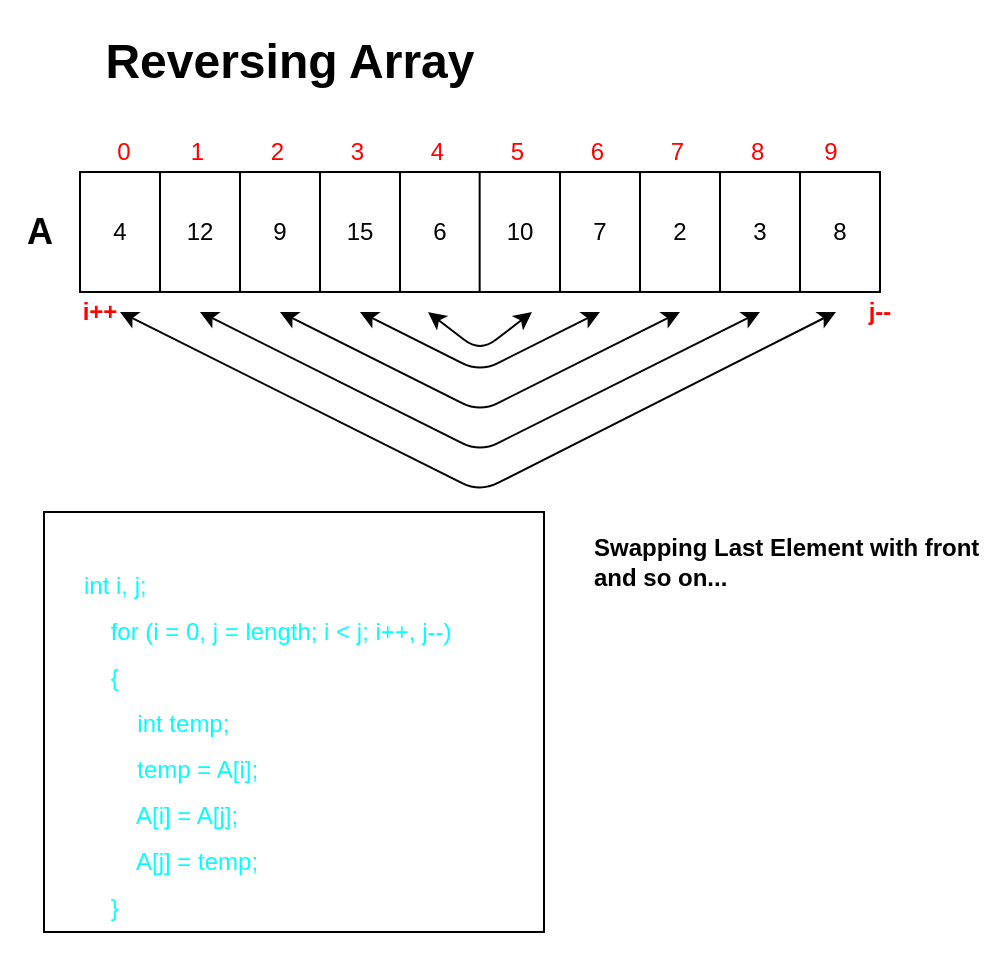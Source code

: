 <mxfile>
    <diagram id="sCDzfUCFPTz3mCYS-pL_" name="Page-1">
        <mxGraphModel dx="734" dy="585" grid="0" gridSize="10" guides="1" tooltips="1" connect="1" arrows="1" fold="1" page="1" pageScale="1" pageWidth="850" pageHeight="1100" background="none" math="0" shadow="0">
            <root>
                <mxCell id="0"/>
                <mxCell id="1" parent="0"/>
                <mxCell id="2" value="" style="rounded=0;whiteSpace=wrap;html=1;" parent="1" vertex="1">
                    <mxGeometry x="160" y="120" width="400" height="60" as="geometry"/>
                </mxCell>
                <mxCell id="5" value="" style="endArrow=none;html=1;" parent="1" edge="1">
                    <mxGeometry width="50" height="50" relative="1" as="geometry">
                        <mxPoint x="200" y="180" as="sourcePoint"/>
                        <mxPoint x="200" y="120" as="targetPoint"/>
                    </mxGeometry>
                </mxCell>
                <mxCell id="6" value="" style="endArrow=none;html=1;" parent="1" edge="1">
                    <mxGeometry width="50" height="50" relative="1" as="geometry">
                        <mxPoint x="240" y="180" as="sourcePoint"/>
                        <mxPoint x="240" y="120" as="targetPoint"/>
                    </mxGeometry>
                </mxCell>
                <mxCell id="7" value="" style="endArrow=none;html=1;" parent="1" edge="1">
                    <mxGeometry width="50" height="50" relative="1" as="geometry">
                        <mxPoint x="280" y="180" as="sourcePoint"/>
                        <mxPoint x="280" y="120" as="targetPoint"/>
                    </mxGeometry>
                </mxCell>
                <mxCell id="8" value="" style="endArrow=none;html=1;" parent="1" edge="1">
                    <mxGeometry width="50" height="50" relative="1" as="geometry">
                        <mxPoint x="320" y="180" as="sourcePoint"/>
                        <mxPoint x="320" y="120" as="targetPoint"/>
                    </mxGeometry>
                </mxCell>
                <mxCell id="9" value="" style="endArrow=none;html=1;" parent="1" edge="1">
                    <mxGeometry width="50" height="50" relative="1" as="geometry">
                        <mxPoint x="480" y="180" as="sourcePoint"/>
                        <mxPoint x="480" y="120" as="targetPoint"/>
                    </mxGeometry>
                </mxCell>
                <mxCell id="10" value="" style="endArrow=none;html=1;" parent="1" edge="1">
                    <mxGeometry width="50" height="50" relative="1" as="geometry">
                        <mxPoint x="440" y="180" as="sourcePoint"/>
                        <mxPoint x="440" y="120" as="targetPoint"/>
                    </mxGeometry>
                </mxCell>
                <mxCell id="11" value="" style="endArrow=none;html=1;" parent="1" edge="1">
                    <mxGeometry width="50" height="50" relative="1" as="geometry">
                        <mxPoint x="400" y="180" as="sourcePoint"/>
                        <mxPoint x="400" y="120" as="targetPoint"/>
                    </mxGeometry>
                </mxCell>
                <mxCell id="12" value="" style="endArrow=none;html=1;" parent="1" edge="1">
                    <mxGeometry width="50" height="50" relative="1" as="geometry">
                        <mxPoint x="359.83" y="180" as="sourcePoint"/>
                        <mxPoint x="359.83" y="120" as="targetPoint"/>
                    </mxGeometry>
                </mxCell>
                <mxCell id="13" value="" style="endArrow=none;html=1;" parent="1" edge="1">
                    <mxGeometry width="50" height="50" relative="1" as="geometry">
                        <mxPoint x="520" y="180" as="sourcePoint"/>
                        <mxPoint x="520" y="120" as="targetPoint"/>
                    </mxGeometry>
                </mxCell>
                <mxCell id="14" value="" style="endArrow=classic;startArrow=classic;html=1;" parent="1" edge="1">
                    <mxGeometry width="50" height="50" relative="1" as="geometry">
                        <mxPoint x="180" y="190" as="sourcePoint"/>
                        <mxPoint x="538" y="190" as="targetPoint"/>
                        <Array as="points">
                            <mxPoint x="360" y="280"/>
                        </Array>
                    </mxGeometry>
                </mxCell>
                <mxCell id="17" value="&amp;nbsp; &amp;nbsp;4&lt;span style=&quot;white-space: pre&quot;&gt;&#9;&lt;/span&gt;" style="text;html=1;strokeColor=none;fillColor=none;align=center;verticalAlign=middle;whiteSpace=wrap;rounded=0;" parent="1" vertex="1">
                    <mxGeometry x="160" y="140" width="40" height="20" as="geometry"/>
                </mxCell>
                <mxCell id="18" value="12" style="text;html=1;strokeColor=none;fillColor=none;align=center;verticalAlign=middle;whiteSpace=wrap;rounded=0;" parent="1" vertex="1">
                    <mxGeometry x="200" y="140" width="40" height="20" as="geometry"/>
                </mxCell>
                <mxCell id="19" value="3" style="text;html=1;strokeColor=none;fillColor=none;align=center;verticalAlign=middle;whiteSpace=wrap;rounded=0;" parent="1" vertex="1">
                    <mxGeometry x="480" y="140" width="40" height="20" as="geometry"/>
                </mxCell>
                <mxCell id="20" value="9" style="text;html=1;strokeColor=none;fillColor=none;align=center;verticalAlign=middle;whiteSpace=wrap;rounded=0;" parent="1" vertex="1">
                    <mxGeometry x="240" y="140" width="40" height="20" as="geometry"/>
                </mxCell>
                <mxCell id="21" value="2" style="text;html=1;strokeColor=none;fillColor=none;align=center;verticalAlign=middle;whiteSpace=wrap;rounded=0;" parent="1" vertex="1">
                    <mxGeometry x="440" y="140" width="40" height="20" as="geometry"/>
                </mxCell>
                <mxCell id="22" value="7" style="text;html=1;strokeColor=none;fillColor=none;align=center;verticalAlign=middle;whiteSpace=wrap;rounded=0;" parent="1" vertex="1">
                    <mxGeometry x="400" y="140" width="40" height="20" as="geometry"/>
                </mxCell>
                <mxCell id="23" value="10" style="text;html=1;strokeColor=none;fillColor=none;align=center;verticalAlign=middle;whiteSpace=wrap;rounded=0;" parent="1" vertex="1">
                    <mxGeometry x="360" y="140" width="40" height="20" as="geometry"/>
                </mxCell>
                <mxCell id="24" value="6" style="text;html=1;strokeColor=none;fillColor=none;align=center;verticalAlign=middle;whiteSpace=wrap;rounded=0;" parent="1" vertex="1">
                    <mxGeometry x="320" y="140" width="40" height="20" as="geometry"/>
                </mxCell>
                <mxCell id="25" value="15" style="text;html=1;strokeColor=none;fillColor=none;align=center;verticalAlign=middle;whiteSpace=wrap;rounded=0;" parent="1" vertex="1">
                    <mxGeometry x="280" y="140" width="40" height="20" as="geometry"/>
                </mxCell>
                <mxCell id="28" value="8" style="text;html=1;strokeColor=none;fillColor=none;align=center;verticalAlign=middle;whiteSpace=wrap;rounded=0;" parent="1" vertex="1">
                    <mxGeometry x="520" y="140" width="40" height="20" as="geometry"/>
                </mxCell>
                <mxCell id="29" value="" style="endArrow=classic;startArrow=classic;html=1;" parent="1" edge="1">
                    <mxGeometry width="50" height="50" relative="1" as="geometry">
                        <mxPoint x="220" y="190" as="sourcePoint"/>
                        <mxPoint x="500" y="190" as="targetPoint"/>
                        <Array as="points">
                            <mxPoint x="360" y="260"/>
                        </Array>
                    </mxGeometry>
                </mxCell>
                <mxCell id="30" value="" style="endArrow=classic;startArrow=classic;html=1;" parent="1" edge="1">
                    <mxGeometry width="50" height="50" relative="1" as="geometry">
                        <mxPoint x="260" y="190" as="sourcePoint"/>
                        <mxPoint x="460" y="190" as="targetPoint"/>
                        <Array as="points">
                            <mxPoint x="360" y="240"/>
                        </Array>
                    </mxGeometry>
                </mxCell>
                <mxCell id="31" value="" style="endArrow=classic;startArrow=classic;html=1;" parent="1" edge="1">
                    <mxGeometry width="50" height="50" relative="1" as="geometry">
                        <mxPoint x="300" y="190" as="sourcePoint"/>
                        <mxPoint x="420" y="190" as="targetPoint"/>
                        <Array as="points">
                            <mxPoint x="360" y="220"/>
                        </Array>
                    </mxGeometry>
                </mxCell>
                <mxCell id="32" value="" style="endArrow=classic;startArrow=classic;html=1;" parent="1" edge="1">
                    <mxGeometry width="50" height="50" relative="1" as="geometry">
                        <mxPoint x="334" y="190" as="sourcePoint"/>
                        <mxPoint x="386" y="190" as="targetPoint"/>
                        <Array as="points">
                            <mxPoint x="360" y="210"/>
                        </Array>
                    </mxGeometry>
                </mxCell>
                <mxCell id="33" value="&lt;h1&gt;&lt;b&gt;Reversing Array&lt;/b&gt;&lt;/h1&gt;" style="text;html=1;strokeColor=none;fillColor=none;align=center;verticalAlign=middle;whiteSpace=wrap;rounded=0;" parent="1" vertex="1">
                    <mxGeometry x="160" y="40" width="210" height="50" as="geometry"/>
                </mxCell>
                <mxCell id="34" value="&lt;font color=&quot;#ff0000&quot;&gt;&amp;nbsp; &amp;nbsp; &amp;nbsp;0&amp;nbsp; &amp;nbsp; &amp;nbsp; &amp;nbsp; &amp;nbsp;1&amp;nbsp; &amp;nbsp; &amp;nbsp; &amp;nbsp; &amp;nbsp; 2&amp;nbsp; &amp;nbsp; &amp;nbsp; &amp;nbsp; &amp;nbsp; 3&amp;nbsp; &amp;nbsp; &amp;nbsp; &amp;nbsp; &amp;nbsp; 4&amp;nbsp; &amp;nbsp; &amp;nbsp; &amp;nbsp; &amp;nbsp; 5&amp;nbsp; &amp;nbsp; &amp;nbsp; &amp;nbsp; &amp;nbsp; 6&amp;nbsp; &amp;nbsp; &amp;nbsp; &amp;nbsp; &amp;nbsp; 7&amp;nbsp; &amp;nbsp; &amp;nbsp; &amp;nbsp; &amp;nbsp; 8&amp;nbsp; &amp;nbsp; &amp;nbsp; &amp;nbsp; &amp;nbsp;9&lt;/font&gt;" style="text;html=1;strokeColor=none;fillColor=none;align=left;verticalAlign=middle;whiteSpace=wrap;rounded=0;" parent="1" vertex="1">
                    <mxGeometry x="160" y="100" width="400" height="20" as="geometry"/>
                </mxCell>
                <mxCell id="35" value="&lt;h2&gt;&lt;b&gt;A&lt;/b&gt;&lt;/h2&gt;" style="text;html=1;strokeColor=none;fillColor=none;align=center;verticalAlign=middle;whiteSpace=wrap;rounded=0;" parent="1" vertex="1">
                    <mxGeometry x="120" y="130" width="40" height="40" as="geometry"/>
                </mxCell>
                <mxCell id="36" value="&lt;b&gt;&lt;font color=&quot;#ff0000&quot;&gt;j--&lt;/font&gt;&lt;/b&gt;" style="text;html=1;strokeColor=none;fillColor=none;align=center;verticalAlign=middle;whiteSpace=wrap;rounded=0;" parent="1" vertex="1">
                    <mxGeometry x="540" y="180" width="40" height="20" as="geometry"/>
                </mxCell>
                <mxCell id="37" value="&lt;b&gt;&lt;font color=&quot;#ff0000&quot;&gt;i++&lt;/font&gt;&lt;/b&gt;" style="text;html=1;strokeColor=none;fillColor=none;align=center;verticalAlign=middle;whiteSpace=wrap;rounded=0;" parent="1" vertex="1">
                    <mxGeometry x="150" y="180" width="40" height="20" as="geometry"/>
                </mxCell>
                <mxCell id="38" value="&lt;b&gt;&lt;font color=&quot;#ffffff&quot;&gt;&lt;br&gt;Algorithm&lt;/font&gt;&lt;/b&gt;&lt;br&gt;&lt;div style=&quot;line-height: 23px&quot;&gt;&lt;div&gt;&lt;font color=&quot;#00ffff&quot;&gt;int i, j;&lt;/font&gt;&lt;/div&gt;&lt;div&gt;&lt;font color=&quot;#00ffff&quot;&gt;&amp;nbsp; &amp;nbsp; for (i = 0, j = length; i &amp;lt; j; i++, j--)&lt;/font&gt;&lt;/div&gt;&lt;div&gt;&lt;font color=&quot;#00ffff&quot;&gt;&amp;nbsp; &amp;nbsp; {&lt;/font&gt;&lt;/div&gt;&lt;div&gt;&lt;font color=&quot;#00ffff&quot;&gt;&amp;nbsp; &amp;nbsp; &amp;nbsp; &amp;nbsp; int temp;&lt;/font&gt;&lt;/div&gt;&lt;div&gt;&lt;font color=&quot;#00ffff&quot;&gt;&amp;nbsp; &amp;nbsp; &amp;nbsp; &amp;nbsp; temp = A[i];&lt;/font&gt;&lt;/div&gt;&lt;div&gt;&lt;font color=&quot;#00ffff&quot;&gt;&amp;nbsp; &amp;nbsp; &amp;nbsp; &amp;nbsp; A[i] = A[j];&lt;/font&gt;&lt;/div&gt;&lt;div&gt;&lt;font color=&quot;#00ffff&quot;&gt;&amp;nbsp; &amp;nbsp; &amp;nbsp; &amp;nbsp; A[j] = temp;&lt;/font&gt;&lt;/div&gt;&lt;div&gt;&lt;font color=&quot;#00ffff&quot;&gt;&amp;nbsp; &amp;nbsp; }&lt;/font&gt;&lt;/div&gt;&lt;/div&gt;&lt;b&gt;&lt;br&gt;&lt;/b&gt;" style="text;html=1;strokeColor=none;fillColor=none;align=left;verticalAlign=top;whiteSpace=wrap;rounded=0;" parent="1" vertex="1">
                    <mxGeometry x="160" y="280" width="310" height="200" as="geometry"/>
                </mxCell>
                <mxCell id="39" value="&lt;br&gt;&lt;br&gt;&lt;br&gt;" style="whiteSpace=wrap;html=1;align=left;verticalAlign=top;fillColor=none;" parent="1" vertex="1">
                    <mxGeometry x="142" y="290" width="250" height="210" as="geometry"/>
                </mxCell>
                <mxCell id="40" value="&lt;b&gt;Swapping Last Element with front and so on...&lt;/b&gt;" style="text;html=1;strokeColor=none;fillColor=none;align=left;verticalAlign=middle;whiteSpace=wrap;rounded=0;" parent="1" vertex="1">
                    <mxGeometry x="415" y="290" width="204" height="49" as="geometry"/>
                </mxCell>
            </root>
        </mxGraphModel>
    </diagram>
</mxfile>